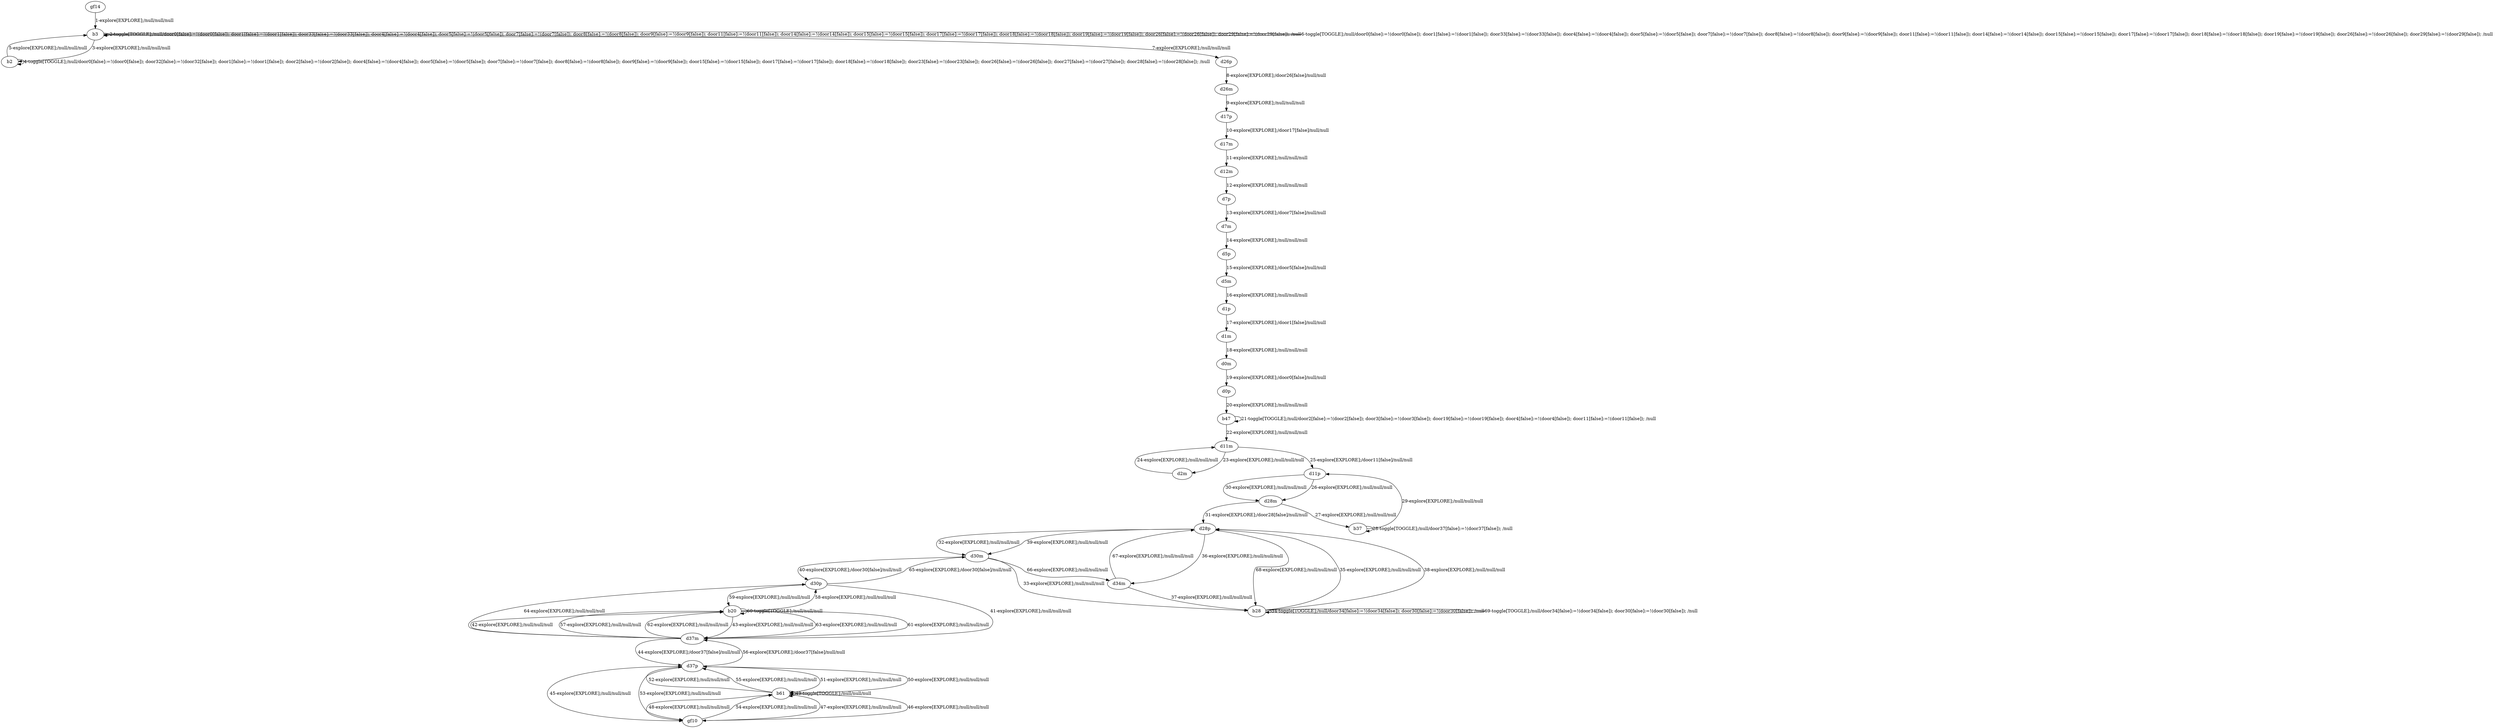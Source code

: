 # Total number of goals covered by this test: 1
# d28p --> b28

digraph g {
"gf14" -> "b3" [label = "1-explore[EXPLORE];/null/null/null"];
"b3" -> "b3" [label = "2-toggle[TOGGLE];/null/door0[false]:=!(door0[false]); door1[false]:=!(door1[false]); door33[false]:=!(door33[false]); door4[false]:=!(door4[false]); door5[false]:=!(door5[false]); door7[false]:=!(door7[false]); door8[false]:=!(door8[false]); door9[false]:=!(door9[false]); door11[false]:=!(door11[false]); door14[false]:=!(door14[false]); door15[false]:=!(door15[false]); door17[false]:=!(door17[false]); door18[false]:=!(door18[false]); door19[false]:=!(door19[false]); door26[false]:=!(door26[false]); door29[false]:=!(door29[false]); /null"];
"b3" -> "b2" [label = "3-explore[EXPLORE];/null/null/null"];
"b2" -> "b2" [label = "4-toggle[TOGGLE];/null/door0[false]:=!(door0[false]); door32[false]:=!(door32[false]); door1[false]:=!(door1[false]); door2[false]:=!(door2[false]); door4[false]:=!(door4[false]); door5[false]:=!(door5[false]); door7[false]:=!(door7[false]); door8[false]:=!(door8[false]); door9[false]:=!(door9[false]); door15[false]:=!(door15[false]); door17[false]:=!(door17[false]); door18[false]:=!(door18[false]); door23[false]:=!(door23[false]); door26[false]:=!(door26[false]); door27[false]:=!(door27[false]); door28[false]:=!(door28[false]); /null"];
"b2" -> "b3" [label = "5-explore[EXPLORE];/null/null/null"];
"b3" -> "b3" [label = "6-toggle[TOGGLE];/null/door0[false]:=!(door0[false]); door1[false]:=!(door1[false]); door33[false]:=!(door33[false]); door4[false]:=!(door4[false]); door5[false]:=!(door5[false]); door7[false]:=!(door7[false]); door8[false]:=!(door8[false]); door9[false]:=!(door9[false]); door11[false]:=!(door11[false]); door14[false]:=!(door14[false]); door15[false]:=!(door15[false]); door17[false]:=!(door17[false]); door18[false]:=!(door18[false]); door19[false]:=!(door19[false]); door26[false]:=!(door26[false]); door29[false]:=!(door29[false]); /null"];
"b3" -> "d26p" [label = "7-explore[EXPLORE];/null/null/null"];
"d26p" -> "d26m" [label = "8-explore[EXPLORE];/door26[false]/null/null"];
"d26m" -> "d17p" [label = "9-explore[EXPLORE];/null/null/null"];
"d17p" -> "d17m" [label = "10-explore[EXPLORE];/door17[false]/null/null"];
"d17m" -> "d12m" [label = "11-explore[EXPLORE];/null/null/null"];
"d12m" -> "d7p" [label = "12-explore[EXPLORE];/null/null/null"];
"d7p" -> "d7m" [label = "13-explore[EXPLORE];/door7[false]/null/null"];
"d7m" -> "d5p" [label = "14-explore[EXPLORE];/null/null/null"];
"d5p" -> "d5m" [label = "15-explore[EXPLORE];/door5[false]/null/null"];
"d5m" -> "d1p" [label = "16-explore[EXPLORE];/null/null/null"];
"d1p" -> "d1m" [label = "17-explore[EXPLORE];/door1[false]/null/null"];
"d1m" -> "d0m" [label = "18-explore[EXPLORE];/null/null/null"];
"d0m" -> "d0p" [label = "19-explore[EXPLORE];/door0[false]/null/null"];
"d0p" -> "b47" [label = "20-explore[EXPLORE];/null/null/null"];
"b47" -> "b47" [label = "21-toggle[TOGGLE];/null/door2[false]:=!(door2[false]); door3[false]:=!(door3[false]); door19[false]:=!(door19[false]); door4[false]:=!(door4[false]); door11[false]:=!(door11[false]); /null"];
"b47" -> "d11m" [label = "22-explore[EXPLORE];/null/null/null"];
"d11m" -> "d2m" [label = "23-explore[EXPLORE];/null/null/null"];
"d2m" -> "d11m" [label = "24-explore[EXPLORE];/null/null/null"];
"d11m" -> "d11p" [label = "25-explore[EXPLORE];/door11[false]/null/null"];
"d11p" -> "d28m" [label = "26-explore[EXPLORE];/null/null/null"];
"d28m" -> "b37" [label = "27-explore[EXPLORE];/null/null/null"];
"b37" -> "b37" [label = "28-toggle[TOGGLE];/null/door37[false]:=!(door37[false]); /null"];
"b37" -> "d11p" [label = "29-explore[EXPLORE];/null/null/null"];
"d11p" -> "d28m" [label = "30-explore[EXPLORE];/null/null/null"];
"d28m" -> "d28p" [label = "31-explore[EXPLORE];/door28[false]/null/null"];
"d28p" -> "d30m" [label = "32-explore[EXPLORE];/null/null/null"];
"d30m" -> "b28" [label = "33-explore[EXPLORE];/null/null/null"];
"b28" -> "b28" [label = "34-toggle[TOGGLE];/null/door34[false]:=!(door34[false]); door30[false]:=!(door30[false]); /null"];
"b28" -> "d28p" [label = "35-explore[EXPLORE];/null/null/null"];
"d28p" -> "d34m" [label = "36-explore[EXPLORE];/null/null/null"];
"d34m" -> "b28" [label = "37-explore[EXPLORE];/null/null/null"];
"b28" -> "d28p" [label = "38-explore[EXPLORE];/null/null/null"];
"d28p" -> "d30m" [label = "39-explore[EXPLORE];/null/null/null"];
"d30m" -> "d30p" [label = "40-explore[EXPLORE];/door30[false]/null/null"];
"d30p" -> "d37m" [label = "41-explore[EXPLORE];/null/null/null"];
"d37m" -> "b20" [label = "42-explore[EXPLORE];/null/null/null"];
"b20" -> "d37m" [label = "43-explore[EXPLORE];/null/null/null"];
"d37m" -> "d37p" [label = "44-explore[EXPLORE];/door37[false]/null/null"];
"d37p" -> "gf10" [label = "45-explore[EXPLORE];/null/null/null"];
"gf10" -> "b61" [label = "46-explore[EXPLORE];/null/null/null"];
"b61" -> "gf10" [label = "47-explore[EXPLORE];/null/null/null"];
"gf10" -> "b61" [label = "48-explore[EXPLORE];/null/null/null"];
"b61" -> "b61" [label = "49-toggle[TOGGLE];/null/null/null"];
"b61" -> "d37p" [label = "50-explore[EXPLORE];/null/null/null"];
"d37p" -> "b61" [label = "51-explore[EXPLORE];/null/null/null"];
"b61" -> "d37p" [label = "52-explore[EXPLORE];/null/null/null"];
"d37p" -> "gf10" [label = "53-explore[EXPLORE];/null/null/null"];
"gf10" -> "b61" [label = "54-explore[EXPLORE];/null/null/null"];
"b61" -> "d37p" [label = "55-explore[EXPLORE];/null/null/null"];
"d37p" -> "d37m" [label = "56-explore[EXPLORE];/door37[false]/null/null"];
"d37m" -> "b20" [label = "57-explore[EXPLORE];/null/null/null"];
"b20" -> "d30p" [label = "58-explore[EXPLORE];/null/null/null"];
"d30p" -> "b20" [label = "59-explore[EXPLORE];/null/null/null"];
"b20" -> "b20" [label = "60-toggle[TOGGLE];/null/null/null"];
"b20" -> "d37m" [label = "61-explore[EXPLORE];/null/null/null"];
"d37m" -> "b20" [label = "62-explore[EXPLORE];/null/null/null"];
"b20" -> "d37m" [label = "63-explore[EXPLORE];/null/null/null"];
"d37m" -> "d30p" [label = "64-explore[EXPLORE];/null/null/null"];
"d30p" -> "d30m" [label = "65-explore[EXPLORE];/door30[false]/null/null"];
"d30m" -> "d34m" [label = "66-explore[EXPLORE];/null/null/null"];
"d34m" -> "d28p" [label = "67-explore[EXPLORE];/null/null/null"];
"d28p" -> "b28" [label = "68-explore[EXPLORE];/null/null/null"];
"b28" -> "b28" [label = "69-toggle[TOGGLE];/null/door34[false]:=!(door34[false]); door30[false]:=!(door30[false]); /null"];
}